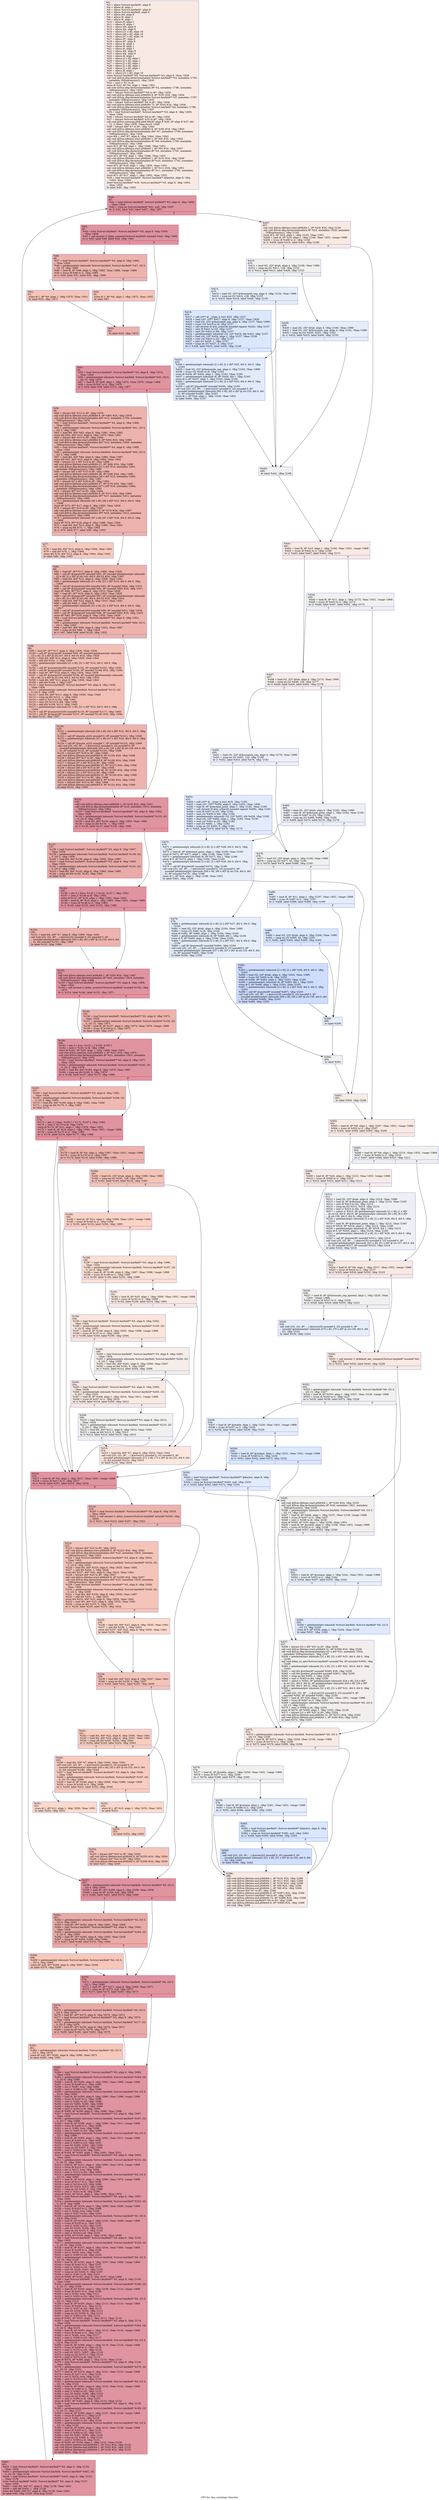 digraph "CFG for 'key_warnings' function" {
	label="CFG for 'key_warnings' function";

	Node0x237b130 [shape=record,color="#3d50c3ff", style=filled, fillcolor="#efcebd70",label="{%2:\l  %3 = alloca %struct.keyfield*, align 8\l  %4 = alloca i8, align 1\l  %5 = alloca %struct.keyfield*, align 8\l  %6 = alloca %struct.keyfield, align 8\l  %7 = alloca i64, align 8\l  %8 = alloca i8, align 1\l  %9 = alloca i8, align 1\l  %10 = alloca i8, align 1\l  %11 = alloca i8, align 1\l  %12 = alloca i64, align 8\l  %13 = alloca i64, align 8\l  %14 = alloca [21 x i8], align 16\l  %15 = alloca [46 x i8], align 16\l  %16 = alloca [47 x i8], align 16\l  %17 = alloca i8*, align 8\l  %18 = alloca i8*, align 8\l  %19 = alloca i8, align 1\l  %20 = alloca i8, align 1\l  %21 = alloca i8, align 1\l  %22 = alloca i64, align 8\l  %23 = alloca i64, align 8\l  %24 = alloca i8, align 1\l  %25 = alloca [2 x i8], align 1\l  %26 = alloca [2 x i8], align 1\l  %27 = alloca [2 x i8], align 1\l  %28 = alloca [2 x i8], align 1\l  %29 = alloca [2 x i8], align 1\l  %30 = alloca i8, align 1\l  %31 = alloca [31 x i8], align 16\l  store %struct.keyfield* %0, %struct.keyfield** %3, align 8, !tbaa !1826\l  call void @llvm.dbg.declare(metadata %struct.keyfield** %3, metadata !1785,\l... metadata !DIExpression()), !dbg !1830\l  %32 = zext i1 %1 to i8\l  store i8 %32, i8* %4, align 1, !tbaa !1831\l  call void @llvm.dbg.declare(metadata i8* %4, metadata !1786, metadata\l... !DIExpression()), !dbg !1833\l  %33 = bitcast %struct.keyfield** %5 to i8*, !dbg !1834\l  call void @llvm.lifetime.start.p0i8(i64 8, i8* %33) #24, !dbg !1834\l  call void @llvm.dbg.declare(metadata %struct.keyfield** %5, metadata !1787,\l... metadata !DIExpression()), !dbg !1835\l  %34 = bitcast %struct.keyfield* %6 to i8*, !dbg !1836\l  call void @llvm.lifetime.start.p0i8(i64 72, i8* %34) #24, !dbg !1836\l  call void @llvm.dbg.declare(metadata %struct.keyfield* %6, metadata !1788,\l... metadata !DIExpression()), !dbg !1837\l  %35 = load %struct.keyfield*, %struct.keyfield** %3, align 8, !dbg !1838,\l... !tbaa !1826\l  %36 = bitcast %struct.keyfield* %6 to i8*, !dbg !1839\l  %37 = bitcast %struct.keyfield* %35 to i8*, !dbg !1839\l  call void @llvm.memcpy.p0i8.p0i8.i64(i8* align 8 %36, i8* align 8 %37, i64\l... 72, i1 false), !dbg !1839, !tbaa.struct !1840\l  %38 = bitcast i64* %7 to i8*, !dbg !1843\l  call void @llvm.lifetime.start.p0i8(i64 8, i8* %38) #24, !dbg !1843\l  call void @llvm.dbg.declare(metadata i64* %7, metadata !1789, metadata\l... !DIExpression()), !dbg !1844\l  store i64 1, i64* %7, align 8, !dbg !1844, !tbaa !1841\l  call void @llvm.lifetime.start.p0i8(i64 1, i8* %8) #24, !dbg !1845\l  call void @llvm.dbg.declare(metadata i8* %8, metadata !1790, metadata\l... !DIExpression()), !dbg !1846\l  store i8 0, i8* %8, align 1, !dbg !1846, !tbaa !1831\l  call void @llvm.lifetime.start.p0i8(i64 1, i8* %9) #24, !dbg !1847\l  call void @llvm.dbg.declare(metadata i8* %9, metadata !1791, metadata\l... !DIExpression()), !dbg !1848\l  store i8 0, i8* %9, align 1, !dbg !1848, !tbaa !1831\l  call void @llvm.lifetime.start.p0i8(i64 1, i8* %10) #24, !dbg !1849\l  call void @llvm.dbg.declare(metadata i8* %10, metadata !1792, metadata\l... !DIExpression()), !dbg !1850\l  store i8 0, i8* %10, align 1, !dbg !1850, !tbaa !1831\l  call void @llvm.lifetime.start.p0i8(i64 1, i8* %11) #24, !dbg !1851\l  call void @llvm.dbg.declare(metadata i8* %11, metadata !1793, metadata\l... !DIExpression()), !dbg !1852\l  store i8 0, i8* %11, align 1, !dbg !1852, !tbaa !1831\l  %39 = load %struct.keyfield*, %struct.keyfield** @keylist, align 8, !dbg\l... !1853, !tbaa !1826\l  store %struct.keyfield* %39, %struct.keyfield** %5, align 8, !dbg !1854,\l... !tbaa !1826\l  br label %40, !dbg !1855\l}"];
	Node0x237b130 -> Node0x237b600;
	Node0x237b600 [shape=record,color="#b70d28ff", style=filled, fillcolor="#b70d2870",label="{%40:\l40:                                               \l  %41 = load %struct.keyfield*, %struct.keyfield** %5, align 8, !dbg !1856,\l... !tbaa !1826\l  %42 = icmp ne %struct.keyfield* %41, null, !dbg !1857\l  br i1 %42, label %43, label %407, !dbg !1857\l|{<s0>T|<s1>F}}"];
	Node0x237b600:s0 -> Node0x237b650;
	Node0x237b600:s1 -> Node0x237c5a0;
	Node0x237b650 [shape=record,color="#b70d28ff", style=filled, fillcolor="#b70d2870",label="{%43:\l43:                                               \l  %44 = load %struct.keyfield*, %struct.keyfield** %5, align 8, !dbg !1858,\l... !tbaa !1826\l  %45 = call zeroext i1 @key_numeric(%struct.keyfield* noundef %44), !dbg !1860\l  br i1 %45, label %46, label %54, !dbg !1861\l|{<s0>T|<s1>F}}"];
	Node0x237b650:s0 -> Node0x237b6a0;
	Node0x237b650:s1 -> Node0x237b7e0;
	Node0x237b6a0 [shape=record,color="#3d50c3ff", style=filled, fillcolor="#d6524470",label="{%46:\l46:                                               \l  %47 = load %struct.keyfield*, %struct.keyfield** %5, align 8, !dbg !1862,\l... !tbaa !1826\l  %48 = getelementptr inbounds %struct.keyfield, %struct.keyfield* %47, i32 0,\l... i32 10, !dbg !1865\l  %49 = load i8, i8* %48, align 4, !dbg !1865, !tbaa !1866, !range !1868\l  %50 = trunc i8 %49 to i1, !dbg !1865\l  br i1 %50, label %51, label %52, !dbg !1869\l|{<s0>T|<s1>F}}"];
	Node0x237b6a0:s0 -> Node0x237b6f0;
	Node0x237b6a0:s1 -> Node0x237b740;
	Node0x237b6f0 [shape=record,color="#3d50c3ff", style=filled, fillcolor="#e97a5f70",label="{%51:\l51:                                               \l  store i8 1, i8* %9, align 1, !dbg !1870, !tbaa !1831\l  br label %53, !dbg !1871\l}"];
	Node0x237b6f0 -> Node0x237b790;
	Node0x237b740 [shape=record,color="#3d50c3ff", style=filled, fillcolor="#e97a5f70",label="{%52:\l52:                                               \l  store i8 1, i8* %8, align 1, !dbg !1872, !tbaa !1831\l  br label %53\l}"];
	Node0x237b740 -> Node0x237b790;
	Node0x237b790 [shape=record,color="#3d50c3ff", style=filled, fillcolor="#d6524470",label="{%53:\l53:                                               \l  br label %54, !dbg !1873\l}"];
	Node0x237b790 -> Node0x237b7e0;
	Node0x237b7e0 [shape=record,color="#b70d28ff", style=filled, fillcolor="#b70d2870",label="{%54:\l54:                                               \l  %55 = load %struct.keyfield*, %struct.keyfield** %5, align 8, !dbg !1874,\l... !tbaa !1826\l  %56 = getelementptr inbounds %struct.keyfield, %struct.keyfield* %55, i32 0,\l... i32 15, !dbg !1875\l  %57 = load i8, i8* %56, align 1, !dbg !1875, !tbaa !1876, !range !1868\l  %58 = trunc i8 %57 to i1, !dbg !1875\l  br i1 %58, label %59, label %132, !dbg !1877\l|{<s0>T|<s1>F}}"];
	Node0x237b7e0:s0 -> Node0x237b830;
	Node0x237b7e0:s1 -> Node0x237b9c0;
	Node0x237b830 [shape=record,color="#3d50c3ff", style=filled, fillcolor="#d6524470",label="{%59:\l59:                                               \l  %60 = bitcast i64* %12 to i8*, !dbg !1878\l  call void @llvm.lifetime.start.p0i8(i64 8, i8* %60) #24, !dbg !1878\l  call void @llvm.dbg.declare(metadata i64* %12, metadata !1794, metadata\l... !DIExpression()), !dbg !1879\l  %61 = load %struct.keyfield*, %struct.keyfield** %5, align 8, !dbg !1880,\l... !tbaa !1826\l  %62 = getelementptr inbounds %struct.keyfield, %struct.keyfield* %61, i32 0,\l... i32 0, !dbg !1881\l  %63 = load i64, i64* %62, align 8, !dbg !1881, !tbaa !1882\l  store i64 %63, i64* %12, align 8, !dbg !1879, !tbaa !1841\l  %64 = bitcast i64* %13 to i8*, !dbg !1883\l  call void @llvm.lifetime.start.p0i8(i64 8, i8* %64) #24, !dbg !1883\l  call void @llvm.dbg.declare(metadata i64* %13, metadata !1800, metadata\l... !DIExpression()), !dbg !1884\l  %65 = load %struct.keyfield*, %struct.keyfield** %5, align 8, !dbg !1885,\l... !tbaa !1826\l  %66 = getelementptr inbounds %struct.keyfield, %struct.keyfield* %65, i32 0,\l... i32 2, !dbg !1886\l  %67 = load i64, i64* %66, align 8, !dbg !1886, !tbaa !1887\l  store i64 %67, i64* %13, align 8, !dbg !1884, !tbaa !1841\l  %68 = bitcast [21 x i8]* %14 to i8*, !dbg !1888\l  call void @llvm.lifetime.start.p0i8(i64 21, i8* %68) #24, !dbg !1888\l  call void @llvm.dbg.declare(metadata [21 x i8]* %14, metadata !1801,\l... metadata !DIExpression()), !dbg !1889\l  %69 = bitcast [46 x i8]* %15 to i8*, !dbg !1890\l  call void @llvm.lifetime.start.p0i8(i64 46, i8* %69) #24, !dbg !1890\l  call void @llvm.dbg.declare(metadata [46 x i8]* %15, metadata !1805,\l... metadata !DIExpression()), !dbg !1891\l  %70 = bitcast [47 x i8]* %16 to i8*, !dbg !1892\l  call void @llvm.lifetime.start.p0i8(i64 47, i8* %70) #24, !dbg !1892\l  call void @llvm.dbg.declare(metadata [47 x i8]* %16, metadata !1809,\l... metadata !DIExpression()), !dbg !1893\l  %71 = bitcast i8** %17 to i8*, !dbg !1894\l  call void @llvm.lifetime.start.p0i8(i64 8, i8* %71) #24, !dbg !1894\l  call void @llvm.dbg.declare(metadata i8** %17, metadata !1811, metadata\l... !DIExpression()), !dbg !1895\l  %72 = getelementptr inbounds [46 x i8], [46 x i8]* %15, i64 0, i64 0, !dbg\l... !1896\l  store i8* %72, i8** %17, align 8, !dbg !1895, !tbaa !1826\l  %73 = bitcast i8** %18 to i8*, !dbg !1897\l  call void @llvm.lifetime.start.p0i8(i64 8, i8* %73) #24, !dbg !1897\l  call void @llvm.dbg.declare(metadata i8** %18, metadata !1812, metadata\l... !DIExpression()), !dbg !1898\l  %74 = getelementptr inbounds [47 x i8], [47 x i8]* %16, i64 0, i64 0, !dbg\l... !1899\l  store i8* %74, i8** %18, align 8, !dbg !1898, !tbaa !1826\l  %75 = load i64, i64* %12, align 8, !dbg !1900, !tbaa !1841\l  %76 = icmp eq i64 %75, -1, !dbg !1902\l  br i1 %76, label %77, label %80, !dbg !1903\l|{<s0>T|<s1>F}}"];
	Node0x237b830:s0 -> Node0x237b880;
	Node0x237b830:s1 -> Node0x237b8d0;
	Node0x237b880 [shape=record,color="#3d50c3ff", style=filled, fillcolor="#ef886b70",label="{%77:\l77:                                               \l  %78 = load i64, i64* %12, align 8, !dbg !1904, !tbaa !1841\l  %79 = add i64 %78, 1, !dbg !1904\l  store i64 %79, i64* %12, align 8, !dbg !1904, !tbaa !1841\l  br label %80, !dbg !1905\l}"];
	Node0x237b880 -> Node0x237b8d0;
	Node0x237b8d0 [shape=record,color="#3d50c3ff", style=filled, fillcolor="#d6524470",label="{%80:\l80:                                               \l  %81 = load i8*, i8** %17, align 8, !dbg !1906, !tbaa !1826\l  %82 = call i8* @stpcpy(i8* noundef %81, i8* noundef getelementptr inbounds\l... ([2 x i8], [2 x i8]* @.str.145, i64 0, i64 0)) #24, !dbg !1907\l  %83 = load i64, i64* %12, align 8, !dbg !1908, !tbaa !1841\l  %84 = getelementptr inbounds [21 x i8], [21 x i8]* %14, i64 0, i64 0, !dbg\l... !1909\l  %85 = call i8* @umaxtostr(i64 noundef %83, i8* noundef %84), !dbg !1910\l  %86 = call i8* @stpcpy(i8* noundef %82, i8* noundef %85) #24, !dbg !1911\l  store i8* %86, i8** %17, align 8, !dbg !1912, !tbaa !1826\l  %87 = load i8*, i8** %18, align 8, !dbg !1913, !tbaa !1826\l  %88 = call i8* @stpcpy(i8* noundef %87, i8* noundef getelementptr inbounds\l... ([4 x i8], [4 x i8]* @.str.146, i64 0, i64 0)) #24, !dbg !1914\l  %89 = load i64, i64* %12, align 8, !dbg !1915, !tbaa !1841\l  %90 = add i64 %89, 1, !dbg !1916\l  %91 = getelementptr inbounds [21 x i8], [21 x i8]* %14, i64 0, i64 0, !dbg\l... !1917\l  %92 = call i8* @umaxtostr(i64 noundef %90, i8* noundef %91), !dbg !1918\l  %93 = call i8* @stpcpy(i8* noundef %88, i8* noundef %92) #24, !dbg !1919\l  store i8* %93, i8** %18, align 8, !dbg !1920, !tbaa !1826\l  %94 = load %struct.keyfield*, %struct.keyfield** %5, align 8, !dbg !1921,\l... !tbaa !1826\l  %95 = getelementptr inbounds %struct.keyfield, %struct.keyfield* %94, i32 0,\l... i32 2, !dbg !1923\l  %96 = load i64, i64* %95, align 8, !dbg !1923, !tbaa !1887\l  %97 = icmp ne i64 %96, -1, !dbg !1924\l  br i1 %97, label %98, label %120, !dbg !1925\l|{<s0>T|<s1>F}}"];
	Node0x237b8d0:s0 -> Node0x237b920;
	Node0x237b8d0:s1 -> Node0x237b970;
	Node0x237b920 [shape=record,color="#3d50c3ff", style=filled, fillcolor="#e36c5570",label="{%98:\l98:                                               \l  %99 = load i8*, i8** %17, align 8, !dbg !1926, !tbaa !1826\l  %100 = call i8* @stpcpy(i8* noundef %99, i8* noundef getelementptr inbounds\l... ([3 x i8], [3 x i8]* @.str.147, i64 0, i64 0)) #24, !dbg !1928\l  %101 = load i64, i64* %13, align 8, !dbg !1929, !tbaa !1841\l  %102 = add i64 %101, 1, !dbg !1930\l  %103 = getelementptr inbounds [21 x i8], [21 x i8]* %14, i64 0, i64 0, !dbg\l... !1931\l  %104 = call i8* @umaxtostr(i64 noundef %102, i8* noundef %103), !dbg !1932\l  %105 = call i8* @stpcpy(i8* noundef %100, i8* noundef %104) #24, !dbg !1933\l  %106 = load i8*, i8** %18, align 8, !dbg !1934, !tbaa !1826\l  %107 = call i8* @stpcpy(i8* noundef %106, i8* noundef getelementptr inbounds\l... ([2 x i8], [2 x i8]* @.str.148, i64 0, i64 0)) #24, !dbg !1935\l  %108 = load i64, i64* %13, align 8, !dbg !1936, !tbaa !1841\l  %109 = add i64 %108, 1, !dbg !1937\l  %110 = load %struct.keyfield*, %struct.keyfield** %5, align 8, !dbg !1938,\l... !tbaa !1826\l  %111 = getelementptr inbounds %struct.keyfield, %struct.keyfield* %110, i32\l... 0, i32 3, !dbg !1939\l  %112 = load i64, i64* %111, align 8, !dbg !1939, !tbaa !1940\l  %113 = icmp eq i64 %112, -1, !dbg !1941\l  %114 = zext i1 %113 to i32, !dbg !1941\l  %115 = sext i32 %114 to i64, !dbg !1942\l  %116 = add i64 %109, %115, !dbg !1943\l  %117 = getelementptr inbounds [21 x i8], [21 x i8]* %14, i64 0, i64 0, !dbg\l... !1944\l  %118 = call i8* @umaxtostr(i64 noundef %116, i8* noundef %117), !dbg !1945\l  %119 = call i8* @stpcpy(i8* noundef %107, i8* noundef %118) #24, !dbg !1946\l  br label %120, !dbg !1947\l}"];
	Node0x237b920 -> Node0x237b970;
	Node0x237b970 [shape=record,color="#3d50c3ff", style=filled, fillcolor="#d6524470",label="{%120:\l120:                                              \l  %121 = getelementptr inbounds [46 x i8], [46 x i8]* %15, i64 0, i64 0, !dbg\l... !1948\l  %122 = call i8* @quote_n(i32 noundef 0, i8* noundef %121), !dbg !1948\l  %123 = getelementptr inbounds [47 x i8], [47 x i8]* %16, i64 0, i64 0, !dbg\l... !1948\l  %124 = call i8* @quote_n(i32 noundef 1, i8* noundef %123), !dbg !1948\l  call void (i32, i32, i8*, ...) @error(i32 noundef 0, i32 noundef 0, i8*\l... noundef getelementptr inbounds ([45 x i8], [45 x i8]* @.str.149, i64 0, i64\l... 0), i8* noundef %122, i8* noundef %124), !dbg !1948\l  %125 = bitcast i8** %18 to i8*, !dbg !1949\l  call void @llvm.lifetime.end.p0i8(i64 8, i8* %125) #24, !dbg !1949\l  %126 = bitcast i8** %17 to i8*, !dbg !1949\l  call void @llvm.lifetime.end.p0i8(i64 8, i8* %126) #24, !dbg !1949\l  %127 = bitcast [47 x i8]* %16 to i8*, !dbg !1949\l  call void @llvm.lifetime.end.p0i8(i64 47, i8* %127) #24, !dbg !1949\l  %128 = bitcast [46 x i8]* %15 to i8*, !dbg !1949\l  call void @llvm.lifetime.end.p0i8(i64 46, i8* %128) #24, !dbg !1949\l  %129 = bitcast [21 x i8]* %14 to i8*, !dbg !1949\l  call void @llvm.lifetime.end.p0i8(i64 21, i8* %129) #24, !dbg !1949\l  %130 = bitcast i64* %13 to i8*, !dbg !1949\l  call void @llvm.lifetime.end.p0i8(i64 8, i8* %130) #24, !dbg !1949\l  %131 = bitcast i64* %12 to i8*, !dbg !1949\l  call void @llvm.lifetime.end.p0i8(i64 8, i8* %131) #24, !dbg !1949\l  br label %132, !dbg !1950\l}"];
	Node0x237b970 -> Node0x237b9c0;
	Node0x237b9c0 [shape=record,color="#b70d28ff", style=filled, fillcolor="#b70d2870",label="{%132:\l132:                                              \l  call void @llvm.lifetime.start.p0i8(i64 1, i8* %19) #24, !dbg !1951\l  call void @llvm.dbg.declare(metadata i8* %19, metadata !1813, metadata\l... !DIExpression()), !dbg !1952\l  %133 = load %struct.keyfield*, %struct.keyfield** %5, align 8, !dbg !1953,\l... !tbaa !1826\l  %134 = getelementptr inbounds %struct.keyfield, %struct.keyfield* %133, i32\l... 0, i32 0, !dbg !1954\l  %135 = load i64, i64* %134, align 8, !dbg !1954, !tbaa !1882\l  %136 = icmp ne i64 %135, -1, !dbg !1955\l  br i1 %136, label %137, label %145, !dbg !1956\l|{<s0>T|<s1>F}}"];
	Node0x237b9c0:s0 -> Node0x237ba10;
	Node0x237b9c0:s1 -> Node0x237ba60;
	Node0x237ba10 [shape=record,color="#b70d28ff", style=filled, fillcolor="#cc403a70",label="{%137:\l137:                                              \l  %138 = load %struct.keyfield*, %struct.keyfield** %5, align 8, !dbg !1957,\l... !tbaa !1826\l  %139 = getelementptr inbounds %struct.keyfield, %struct.keyfield* %138, i32\l... 0, i32 2, !dbg !1958\l  %140 = load i64, i64* %139, align 8, !dbg !1958, !tbaa !1887\l  %141 = load %struct.keyfield*, %struct.keyfield** %5, align 8, !dbg !1959,\l... !tbaa !1826\l  %142 = getelementptr inbounds %struct.keyfield, %struct.keyfield* %141, i32\l... 0, i32 0, !dbg !1960\l  %143 = load i64, i64* %142, align 8, !dbg !1960, !tbaa !1882\l  %144 = icmp ult i64 %140, %143, !dbg !1961\l  br label %145\l}"];
	Node0x237ba10 -> Node0x237ba60;
	Node0x237ba60 [shape=record,color="#b70d28ff", style=filled, fillcolor="#b70d2870",label="{%145:\l145:                                              \l  %146 = phi i1 [ false, %132 ], [ %144, %137 ], !dbg !1962\l  %147 = zext i1 %146 to i8, !dbg !1952\l  store i8 %147, i8* %19, align 1, !dbg !1952, !tbaa !1831\l  %148 = load i8, i8* %19, align 1, !dbg !1963, !tbaa !1831, !range !1868\l  %149 = trunc i8 %148 to i1, !dbg !1963\l  br i1 %149, label %150, label %152, !dbg !1965\l|{<s0>T|<s1>F}}"];
	Node0x237ba60:s0 -> Node0x237bab0;
	Node0x237ba60:s1 -> Node0x237bb00;
	Node0x237bab0 [shape=record,color="#3d50c3ff", style=filled, fillcolor="#d6524470",label="{%150:\l150:                                              \l  %151 = load i64, i64* %7, align 8, !dbg !1966, !tbaa !1841\l  call void (i32, i32, i8*, ...) @error(i32 noundef 0, i32 noundef 0, i8*\l... noundef getelementptr inbounds ([43 x i8], [43 x i8]* @.str.150, i64 0, i64\l... 0), i64 noundef %151), !dbg !1966\l  br label %152, !dbg !1966\l}"];
	Node0x237bab0 -> Node0x237bb00;
	Node0x237bb00 [shape=record,color="#b70d28ff", style=filled, fillcolor="#b70d2870",label="{%152:\l152:                                              \l  call void @llvm.lifetime.start.p0i8(i64 1, i8* %20) #24, !dbg !1967\l  call void @llvm.dbg.declare(metadata i8* %20, metadata !1814, metadata\l... !DIExpression()), !dbg !1968\l  %153 = load %struct.keyfield*, %struct.keyfield** %5, align 8, !dbg !1969,\l... !tbaa !1826\l  %154 = call zeroext i1 @key_numeric(%struct.keyfield* noundef %153), !dbg\l... !1970\l  br i1 %154, label %160, label %155, !dbg !1971\l|{<s0>T|<s1>F}}"];
	Node0x237bb00:s0 -> Node0x237bba0;
	Node0x237bb00:s1 -> Node0x237bb50;
	Node0x237bb50 [shape=record,color="#3d50c3ff", style=filled, fillcolor="#d6524470",label="{%155:\l155:                                              \l  %156 = load %struct.keyfield*, %struct.keyfield** %5, align 8, !dbg !1972,\l... !tbaa !1826\l  %157 = getelementptr inbounds %struct.keyfield, %struct.keyfield* %156, i32\l... 0, i32 12, !dbg !1973\l  %158 = load i8, i8* %157, align 2, !dbg !1973, !tbaa !1974, !range !1868\l  %159 = trunc i8 %158 to i1, !dbg !1973\l  br label %160, !dbg !1971\l}"];
	Node0x237bb50 -> Node0x237bba0;
	Node0x237bba0 [shape=record,color="#b70d28ff", style=filled, fillcolor="#b70d2870",label="{%160:\l160:                                              \l  %161 = phi i1 [ true, %152 ], [ %159, %155 ]\l  %162 = zext i1 %161 to i8, !dbg !1968\l  store i8 %162, i8* %20, align 1, !dbg !1968, !tbaa !1831\l  call void @llvm.lifetime.start.p0i8(i64 1, i8* %21) #24, !dbg !1975\l  call void @llvm.dbg.declare(metadata i8* %21, metadata !1815, metadata\l... !DIExpression()), !dbg !1976\l  %163 = load %struct.keyfield*, %struct.keyfield** %5, align 8, !dbg !1977,\l... !tbaa !1826\l  %164 = getelementptr inbounds %struct.keyfield, %struct.keyfield* %163, i32\l... 0, i32 2, !dbg !1978\l  %165 = load i64, i64* %164, align 8, !dbg !1978, !tbaa !1887\l  %166 = icmp eq i64 %165, 0, !dbg !1979\l  br i1 %166, label %167, label %172, !dbg !1980\l|{<s0>T|<s1>F}}"];
	Node0x237bba0:s0 -> Node0x237bbf0;
	Node0x237bba0:s1 -> Node0x237bc40;
	Node0x237bbf0 [shape=record,color="#3d50c3ff", style=filled, fillcolor="#de614d70",label="{%167:\l167:                                              \l  %168 = load %struct.keyfield*, %struct.keyfield** %5, align 8, !dbg !1981,\l... !tbaa !1826\l  %169 = getelementptr inbounds %struct.keyfield, %struct.keyfield* %168, i32\l... 0, i32 3, !dbg !1982\l  %170 = load i64, i64* %169, align 8, !dbg !1982, !tbaa !1940\l  %171 = icmp ne i64 %170, 0, !dbg !1983\l  br label %172\l}"];
	Node0x237bbf0 -> Node0x237bc40;
	Node0x237bc40 [shape=record,color="#b70d28ff", style=filled, fillcolor="#b70d2870",label="{%172:\l172:                                              \l  %173 = phi i1 [ false, %160 ], [ %171, %167 ], !dbg !1962\l  %174 = zext i1 %173 to i8, !dbg !1976\l  store i8 %174, i8* %21, align 1, !dbg !1976, !tbaa !1831\l  %175 = load i8, i8* %19, align 1, !dbg !1984, !tbaa !1831, !range !1868\l  %176 = trunc i8 %175 to i1, !dbg !1984\l  br i1 %176, label %216, label %177, !dbg !1986\l|{<s0>T|<s1>F}}"];
	Node0x237bc40:s0 -> Node0x237bfb0;
	Node0x237bc40:s1 -> Node0x237bc90;
	Node0x237bc90 [shape=record,color="#3d50c3ff", style=filled, fillcolor="#d6524470",label="{%177:\l177:                                              \l  %178 = load i8, i8* %4, align 1, !dbg !1987, !tbaa !1831, !range !1868\l  %179 = trunc i8 %178 to i1, !dbg !1987\l  br i1 %179, label %216, label %180, !dbg !1988\l|{<s0>T|<s1>F}}"];
	Node0x237bc90:s0 -> Node0x237bfb0;
	Node0x237bc90:s1 -> Node0x237bce0;
	Node0x237bce0 [shape=record,color="#3d50c3ff", style=filled, fillcolor="#e97a5f70",label="{%180:\l180:                                              \l  %181 = load i32, i32* @tab, align 4, !dbg !1989, !tbaa !1990\l  %182 = icmp eq i32 %181, 128, !dbg !1992\l  br i1 %182, label %183, label %216, !dbg !1993\l|{<s0>T|<s1>F}}"];
	Node0x237bce0:s0 -> Node0x237bd30;
	Node0x237bce0:s1 -> Node0x237bfb0;
	Node0x237bd30 [shape=record,color="#3d50c3ff", style=filled, fillcolor="#f59c7d70",label="{%183:\l183:                                              \l  %184 = load i8, i8* %21, align 1, !dbg !1994, !tbaa !1831, !range !1868\l  %185 = trunc i8 %184 to i1, !dbg !1994\l  br i1 %185, label %216, label %186, !dbg !1995\l|{<s0>T|<s1>F}}"];
	Node0x237bd30:s0 -> Node0x237bfb0;
	Node0x237bd30:s1 -> Node0x237bd80;
	Node0x237bd80 [shape=record,color="#3d50c3ff", style=filled, fillcolor="#f7b99e70",label="{%186:\l186:                                              \l  %187 = load %struct.keyfield*, %struct.keyfield** %5, align 8, !dbg !1996,\l... !tbaa !1826\l  %188 = getelementptr inbounds %struct.keyfield, %struct.keyfield* %187, i32\l... 0, i32 6, !dbg !1997\l  %189 = load i8, i8* %188, align 8, !dbg !1997, !tbaa !1998, !range !1868\l  %190 = trunc i8 %189 to i1, !dbg !1997\l  br i1 %190, label %194, label %191, !dbg !1999\l|{<s0>T|<s1>F}}"];
	Node0x237bd80:s0 -> Node0x237be20;
	Node0x237bd80:s1 -> Node0x237bdd0;
	Node0x237bdd0 [shape=record,color="#3d50c3ff", style=filled, fillcolor="#efcebd70",label="{%191:\l191:                                              \l  %192 = load i8, i8* %20, align 1, !dbg !2000, !tbaa !1831, !range !1868\l  %193 = trunc i8 %192 to i1, !dbg !2000\l  br i1 %193, label %194, label %214, !dbg !2001\l|{<s0>T|<s1>F}}"];
	Node0x237bdd0:s0 -> Node0x237be20;
	Node0x237bdd0:s1 -> Node0x237bf60;
	Node0x237be20 [shape=record,color="#3d50c3ff", style=filled, fillcolor="#f4c5ad70",label="{%194:\l194:                                              \l  %195 = load %struct.keyfield*, %struct.keyfield** %5, align 8, !dbg !2002,\l... !tbaa !1826\l  %196 = getelementptr inbounds %struct.keyfield, %struct.keyfield* %195, i32\l... 0, i32 6, !dbg !2003\l  %197 = load i8, i8* %196, align 8, !dbg !2003, !tbaa !1998, !range !1868\l  %198 = trunc i8 %197 to i1, !dbg !2003\l  br i1 %198, label %204, label %199, !dbg !2004\l|{<s0>T|<s1>F}}"];
	Node0x237be20:s0 -> Node0x237bec0;
	Node0x237be20:s1 -> Node0x237be70;
	Node0x237be70 [shape=record,color="#3d50c3ff", style=filled, fillcolor="#e8d6cc70",label="{%199:\l199:                                              \l  %200 = load %struct.keyfield*, %struct.keyfield** %5, align 8, !dbg !2005,\l... !tbaa !1826\l  %201 = getelementptr inbounds %struct.keyfield, %struct.keyfield* %200, i32\l... 0, i32 1, !dbg !2006\l  %202 = load i64, i64* %201, align 8, !dbg !2006, !tbaa !2007\l  %203 = icmp ne i64 %202, 0, !dbg !2005\l  br i1 %203, label %214, label %204, !dbg !2008\l|{<s0>T|<s1>F}}"];
	Node0x237be70:s0 -> Node0x237bf60;
	Node0x237be70:s1 -> Node0x237bec0;
	Node0x237bec0 [shape=record,color="#3d50c3ff", style=filled, fillcolor="#efcebd70",label="{%204:\l204:                                              \l  %205 = load %struct.keyfield*, %struct.keyfield** %5, align 8, !dbg !2009,\l... !tbaa !1826\l  %206 = getelementptr inbounds %struct.keyfield, %struct.keyfield* %205, i32\l... 0, i32 7, !dbg !2010\l  %207 = load i8, i8* %206, align 1, !dbg !2010, !tbaa !2011, !range !1868\l  %208 = trunc i8 %207 to i1, !dbg !2010\l  br i1 %208, label %216, label %209, !dbg !2012\l|{<s0>T|<s1>F}}"];
	Node0x237bec0:s0 -> Node0x237bfb0;
	Node0x237bec0:s1 -> Node0x237bf10;
	Node0x237bf10 [shape=record,color="#3d50c3ff", style=filled, fillcolor="#dedcdb70",label="{%209:\l209:                                              \l  %210 = load %struct.keyfield*, %struct.keyfield** %5, align 8, !dbg !2013,\l... !tbaa !1826\l  %211 = getelementptr inbounds %struct.keyfield, %struct.keyfield* %210, i32\l... 0, i32 3, !dbg !2014\l  %212 = load i64, i64* %211, align 8, !dbg !2014, !tbaa !1940\l  %213 = icmp ne i64 %212, 0, !dbg !2013\l  br i1 %213, label %214, label %216, !dbg !2015\l|{<s0>T|<s1>F}}"];
	Node0x237bf10:s0 -> Node0x237bf60;
	Node0x237bf10:s1 -> Node0x237bfb0;
	Node0x237bf60 [shape=record,color="#3d50c3ff", style=filled, fillcolor="#f3c7b170",label="{%214:\l214:                                              \l  %215 = load i64, i64* %7, align 8, !dbg !2016, !tbaa !1841\l  call void (i32, i32, i8*, ...) @error(i32 noundef 0, i32 noundef 0, i8*\l... noundef getelementptr inbounds ([72 x i8], [72 x i8]* @.str.151, i64 0, i64\l... 0), i64 noundef %215), !dbg !2016\l  br label %216, !dbg !2016\l}"];
	Node0x237bf60 -> Node0x237bfb0;
	Node0x237bfb0 [shape=record,color="#b70d28ff", style=filled, fillcolor="#b70d2870",label="{%216:\l216:                                              \l  %217 = load i8, i8* %4, align 1, !dbg !2017, !tbaa !1831, !range !1868\l  %218 = trunc i8 %217 to i1, !dbg !2017\l  br i1 %218, label %257, label %219, !dbg !2018\l|{<s0>T|<s1>F}}"];
	Node0x237bfb0:s0 -> Node0x237c320;
	Node0x237bfb0:s1 -> Node0x237c000;
	Node0x237c000 [shape=record,color="#3d50c3ff", style=filled, fillcolor="#d6524470",label="{%219:\l219:                                              \l  %220 = load %struct.keyfield*, %struct.keyfield** %5, align 8, !dbg !2019,\l... !tbaa !1826\l  %221 = call zeroext i1 @key_numeric(%struct.keyfield* noundef %220), !dbg\l... !2020\l  br i1 %221, label %222, label %257, !dbg !2021\l|{<s0>T|<s1>F}}"];
	Node0x237c000:s0 -> Node0x237c050;
	Node0x237c000:s1 -> Node0x237c320;
	Node0x237c050 [shape=record,color="#3d50c3ff", style=filled, fillcolor="#e97a5f70",label="{%222:\l222:                                              \l  %223 = bitcast i64* %22 to i8*, !dbg !2022\l  call void @llvm.lifetime.start.p0i8(i64 8, i8* %223) #24, !dbg !2022\l  call void @llvm.dbg.declare(metadata i64* %22, metadata !1816, metadata\l... !DIExpression()), !dbg !2023\l  %224 = load %struct.keyfield*, %struct.keyfield** %5, align 8, !dbg !2024,\l... !tbaa !1826\l  %225 = getelementptr inbounds %struct.keyfield, %struct.keyfield* %224, i32\l... 0, i32 0, !dbg !2025\l  %226 = load i64, i64* %225, align 8, !dbg !2025, !tbaa !1882\l  %227 = add i64 %226, 1, !dbg !2026\l  store i64 %227, i64* %22, align 8, !dbg !2023, !tbaa !1841\l  %228 = bitcast i64* %23 to i8*, !dbg !2027\l  call void @llvm.lifetime.start.p0i8(i64 8, i8* %228) #24, !dbg !2027\l  call void @llvm.dbg.declare(metadata i64* %23, metadata !1819, metadata\l... !DIExpression()), !dbg !2028\l  %229 = load %struct.keyfield*, %struct.keyfield** %5, align 8, !dbg !2029,\l... !tbaa !1826\l  %230 = getelementptr inbounds %struct.keyfield, %struct.keyfield* %229, i32\l... 0, i32 2, !dbg !2030\l  %231 = load i64, i64* %230, align 8, !dbg !2030, !tbaa !1887\l  %232 = add i64 %231, 1, !dbg !2031\l  store i64 %232, i64* %23, align 8, !dbg !2028, !tbaa !1841\l  %233 = load i64, i64* %22, align 8, !dbg !2032, !tbaa !1841\l  %234 = icmp ne i64 %233, 0, !dbg !2032\l  br i1 %234, label %238, label %235, !dbg !2034\l|{<s0>T|<s1>F}}"];
	Node0x237c050:s0 -> Node0x237c0f0;
	Node0x237c050:s1 -> Node0x237c0a0;
	Node0x237c0a0 [shape=record,color="#3d50c3ff", style=filled, fillcolor="#f7a88970",label="{%235:\l235:                                              \l  %236 = load i64, i64* %22, align 8, !dbg !2035, !tbaa !1841\l  %237 = add i64 %236, 1, !dbg !2035\l  store i64 %237, i64* %22, align 8, !dbg !2035, !tbaa !1841\l  br label %238, !dbg !2036\l}"];
	Node0x237c0a0 -> Node0x237c0f0;
	Node0x237c0f0 [shape=record,color="#3d50c3ff", style=filled, fillcolor="#e97a5f70",label="{%238:\l238:                                              \l  %239 = load i64, i64* %23, align 8, !dbg !2037, !tbaa !1841\l  %240 = icmp ne i64 %239, 0, !dbg !2037\l  br i1 %240, label %241, label %245, !dbg !2039\l|{<s0>T|<s1>F}}"];
	Node0x237c0f0:s0 -> Node0x237c140;
	Node0x237c0f0:s1 -> Node0x237c190;
	Node0x237c140 [shape=record,color="#3d50c3ff", style=filled, fillcolor="#f2907270",label="{%241:\l241:                                              \l  %242 = load i64, i64* %22, align 8, !dbg !2040, !tbaa !1841\l  %243 = load i64, i64* %23, align 8, !dbg !2041, !tbaa !1841\l  %244 = icmp ult i64 %242, %243, !dbg !2042\l  br i1 %244, label %245, label %254, !dbg !2043\l|{<s0>T|<s1>F}}"];
	Node0x237c140:s0 -> Node0x237c190;
	Node0x237c140:s1 -> Node0x237c2d0;
	Node0x237c190 [shape=record,color="#3d50c3ff", style=filled, fillcolor="#f08b6e70",label="{%245:\l245:                                              \l  %246 = load i64, i64* %7, align 8, !dbg !2044, !tbaa !1841\l  call void (i32, i32, i8*, ...) @error(i32 noundef 0, i32 noundef 0, i8*\l... noundef getelementptr inbounds ([45 x i8], [45 x i8]* @.str.152, i64 0, i64\l... 0), i64 noundef %246), !dbg !2044\l  %247 = load %struct.keyfield*, %struct.keyfield** %5, align 8, !dbg !2046,\l... !tbaa !1826\l  %248 = getelementptr inbounds %struct.keyfield, %struct.keyfield* %247, i32\l... 0, i32 10, !dbg !2048\l  %249 = load i8, i8* %248, align 4, !dbg !2048, !tbaa !1866, !range !1868\l  %250 = trunc i8 %249 to i1, !dbg !2048\l  br i1 %250, label %251, label %252, !dbg !2049\l|{<s0>T|<s1>F}}"];
	Node0x237c190:s0 -> Node0x237c1e0;
	Node0x237c190:s1 -> Node0x237c230;
	Node0x237c1e0 [shape=record,color="#3d50c3ff", style=filled, fillcolor="#f7ac8e70",label="{%251:\l251:                                              \l  store i8 1, i8* %11, align 1, !dbg !2050, !tbaa !1831\l  br label %253, !dbg !2051\l}"];
	Node0x237c1e0 -> Node0x237c280;
	Node0x237c230 [shape=record,color="#3d50c3ff", style=filled, fillcolor="#f7ac8e70",label="{%252:\l252:                                              \l  store i8 1, i8* %10, align 1, !dbg !2052, !tbaa !1831\l  br label %253\l}"];
	Node0x237c230 -> Node0x237c280;
	Node0x237c280 [shape=record,color="#3d50c3ff", style=filled, fillcolor="#f08b6e70",label="{%253:\l253:                                              \l  br label %254, !dbg !2053\l}"];
	Node0x237c280 -> Node0x237c2d0;
	Node0x237c2d0 [shape=record,color="#3d50c3ff", style=filled, fillcolor="#e97a5f70",label="{%254:\l254:                                              \l  %255 = bitcast i64* %23 to i8*, !dbg !2054\l  call void @llvm.lifetime.end.p0i8(i64 8, i8* %255) #24, !dbg !2054\l  %256 = bitcast i64* %22 to i8*, !dbg !2054\l  call void @llvm.lifetime.end.p0i8(i64 8, i8* %256) #24, !dbg !2054\l  br label %257, !dbg !2055\l}"];
	Node0x237c2d0 -> Node0x237c320;
	Node0x237c320 [shape=record,color="#b70d28ff", style=filled, fillcolor="#b70d2870",label="{%257:\l257:                                              \l  %258 = getelementptr inbounds %struct.keyfield, %struct.keyfield* %6, i32 0,\l... i32 4, !dbg !2056\l  %259 = load i8*, i8** %258, align 8, !dbg !2056, !tbaa !2058\l  %260 = icmp ne i8* %259, null, !dbg !2059\l  br i1 %260, label %261, label %270, !dbg !2060\l|{<s0>T|<s1>F}}"];
	Node0x237c320:s0 -> Node0x237c370;
	Node0x237c320:s1 -> Node0x237c410;
	Node0x237c370 [shape=record,color="#b70d28ff", style=filled, fillcolor="#cc403a70",label="{%261:\l261:                                              \l  %262 = getelementptr inbounds %struct.keyfield, %struct.keyfield* %6, i32 0,\l... i32 4, !dbg !2061\l  %263 = load i8*, i8** %262, align 8, !dbg !2061, !tbaa !2058\l  %264 = load %struct.keyfield*, %struct.keyfield** %5, align 8, !dbg !2062,\l... !tbaa !1826\l  %265 = getelementptr inbounds %struct.keyfield, %struct.keyfield* %264, i32\l... 0, i32 4, !dbg !2063\l  %266 = load i8*, i8** %265, align 8, !dbg !2063, !tbaa !2058\l  %267 = icmp eq i8* %263, %266, !dbg !2064\l  br i1 %267, label %268, label %270, !dbg !2065\l|{<s0>T|<s1>F}}"];
	Node0x237c370:s0 -> Node0x237c3c0;
	Node0x237c370:s1 -> Node0x237c410;
	Node0x237c3c0 [shape=record,color="#3d50c3ff", style=filled, fillcolor="#ec7f6370",label="{%268:\l268:                                              \l  %269 = getelementptr inbounds %struct.keyfield, %struct.keyfield* %6, i32 0,\l... i32 4, !dbg !2066\l  store i8* null, i8** %269, align 8, !dbg !2067, !tbaa !2058\l  br label %270, !dbg !2068\l}"];
	Node0x237c3c0 -> Node0x237c410;
	Node0x237c410 [shape=record,color="#b70d28ff", style=filled, fillcolor="#b70d2870",label="{%270:\l270:                                              \l  %271 = getelementptr inbounds %struct.keyfield, %struct.keyfield* %6, i32 0,\l... i32 5, !dbg !2069\l  %272 = load i8*, i8** %271, align 8, !dbg !2069, !tbaa !2071\l  %273 = icmp ne i8* %272, null, !dbg !2072\l  br i1 %273, label %274, label %283, !dbg !2073\l|{<s0>T|<s1>F}}"];
	Node0x237c410:s0 -> Node0x237c460;
	Node0x237c410:s1 -> Node0x237c500;
	Node0x237c460 [shape=record,color="#b70d28ff", style=filled, fillcolor="#cc403a70",label="{%274:\l274:                                              \l  %275 = getelementptr inbounds %struct.keyfield, %struct.keyfield* %6, i32 0,\l... i32 5, !dbg !2074\l  %276 = load i8*, i8** %275, align 8, !dbg !2074, !tbaa !2071\l  %277 = load %struct.keyfield*, %struct.keyfield** %5, align 8, !dbg !2075,\l... !tbaa !1826\l  %278 = getelementptr inbounds %struct.keyfield, %struct.keyfield* %277, i32\l... 0, i32 5, !dbg !2076\l  %279 = load i8*, i8** %278, align 8, !dbg !2076, !tbaa !2071\l  %280 = icmp eq i8* %276, %279, !dbg !2077\l  br i1 %280, label %281, label %283, !dbg !2078\l|{<s0>T|<s1>F}}"];
	Node0x237c460:s0 -> Node0x237c4b0;
	Node0x237c460:s1 -> Node0x237c500;
	Node0x237c4b0 [shape=record,color="#3d50c3ff", style=filled, fillcolor="#ec7f6370",label="{%281:\l281:                                              \l  %282 = getelementptr inbounds %struct.keyfield, %struct.keyfield* %6, i32 0,\l... i32 5, !dbg !2079\l  store i8* null, i8** %282, align 8, !dbg !2080, !tbaa !2071\l  br label %283, !dbg !2081\l}"];
	Node0x237c4b0 -> Node0x237c500;
	Node0x237c500 [shape=record,color="#b70d28ff", style=filled, fillcolor="#b70d2870",label="{%283:\l283:                                              \l  %284 = load %struct.keyfield*, %struct.keyfield** %5, align 8, !dbg !2082,\l... !tbaa !1826\l  %285 = getelementptr inbounds %struct.keyfield, %struct.keyfield* %284, i32\l... 0, i32 6, !dbg !2083\l  %286 = load i8, i8* %285, align 8, !dbg !2083, !tbaa !1998, !range !1868\l  %287 = trunc i8 %286 to i1, !dbg !2083\l  %288 = xor i1 %287, true, !dbg !2084\l  %289 = zext i1 %288 to i32, !dbg !2084\l  %290 = getelementptr inbounds %struct.keyfield, %struct.keyfield* %6, i32 0,\l... i32 6, !dbg !2085\l  %291 = load i8, i8* %290, align 8, !dbg !2086, !tbaa !1998, !range !1868\l  %292 = trunc i8 %291 to i1, !dbg !2086\l  %293 = zext i1 %292 to i32, !dbg !2086\l  %294 = and i32 %293, %289, !dbg !2086\l  %295 = icmp ne i32 %294, 0, !dbg !2086\l  %296 = zext i1 %295 to i8, !dbg !2086\l  store i8 %296, i8* %290, align 8, !dbg !2086, !tbaa !1998\l  %297 = load %struct.keyfield*, %struct.keyfield** %5, align 8, !dbg !2087,\l... !tbaa !1826\l  %298 = getelementptr inbounds %struct.keyfield, %struct.keyfield* %297, i32\l... 0, i32 7, !dbg !2088\l  %299 = load i8, i8* %298, align 1, !dbg !2088, !tbaa !2011, !range !1868\l  %300 = trunc i8 %299 to i1, !dbg !2088\l  %301 = xor i1 %300, true, !dbg !2089\l  %302 = zext i1 %301 to i32, !dbg !2089\l  %303 = getelementptr inbounds %struct.keyfield, %struct.keyfield* %6, i32 0,\l... i32 7, !dbg !2090\l  %304 = load i8, i8* %303, align 1, !dbg !2091, !tbaa !2011, !range !1868\l  %305 = trunc i8 %304 to i1, !dbg !2091\l  %306 = zext i1 %305 to i32, !dbg !2091\l  %307 = and i32 %306, %302, !dbg !2091\l  %308 = icmp ne i32 %307, 0, !dbg !2091\l  %309 = zext i1 %308 to i8, !dbg !2091\l  store i8 %309, i8* %303, align 1, !dbg !2091, !tbaa !2011\l  %310 = load %struct.keyfield*, %struct.keyfield** %5, align 8, !dbg !2092,\l... !tbaa !1826\l  %311 = getelementptr inbounds %struct.keyfield, %struct.keyfield* %310, i32\l... 0, i32 12, !dbg !2093\l  %312 = load i8, i8* %311, align 2, !dbg !2093, !tbaa !1974, !range !1868\l  %313 = trunc i8 %312 to i1, !dbg !2093\l  %314 = xor i1 %313, true, !dbg !2094\l  %315 = zext i1 %314 to i32, !dbg !2094\l  %316 = getelementptr inbounds %struct.keyfield, %struct.keyfield* %6, i32 0,\l... i32 12, !dbg !2095\l  %317 = load i8, i8* %316, align 2, !dbg !2096, !tbaa !1974, !range !1868\l  %318 = trunc i8 %317 to i1, !dbg !2096\l  %319 = zext i1 %318 to i32, !dbg !2096\l  %320 = and i32 %319, %315, !dbg !2096\l  %321 = icmp ne i32 %320, 0, !dbg !2096\l  %322 = zext i1 %321 to i8, !dbg !2096\l  store i8 %322, i8* %316, align 2, !dbg !2096, !tbaa !1974\l  %323 = load %struct.keyfield*, %struct.keyfield** %5, align 8, !dbg !2097,\l... !tbaa !1826\l  %324 = getelementptr inbounds %struct.keyfield, %struct.keyfield* %323, i32\l... 0, i32 8, !dbg !2098\l  %325 = load i8, i8* %324, align 2, !dbg !2098, !tbaa !2099, !range !1868\l  %326 = trunc i8 %325 to i1, !dbg !2098\l  %327 = xor i1 %326, true, !dbg !2100\l  %328 = zext i1 %327 to i32, !dbg !2100\l  %329 = getelementptr inbounds %struct.keyfield, %struct.keyfield* %6, i32 0,\l... i32 8, !dbg !2101\l  %330 = load i8, i8* %329, align 2, !dbg !2102, !tbaa !2099, !range !1868\l  %331 = trunc i8 %330 to i1, !dbg !2102\l  %332 = zext i1 %331 to i32, !dbg !2102\l  %333 = and i32 %332, %328, !dbg !2102\l  %334 = icmp ne i32 %333, 0, !dbg !2102\l  %335 = zext i1 %334 to i8, !dbg !2102\l  store i8 %335, i8* %329, align 2, !dbg !2102, !tbaa !2099\l  %336 = load %struct.keyfield*, %struct.keyfield** %5, align 8, !dbg !2103,\l... !tbaa !1826\l  %337 = getelementptr inbounds %struct.keyfield, %struct.keyfield* %336, i32\l... 0, i32 10, !dbg !2104\l  %338 = load i8, i8* %337, align 4, !dbg !2104, !tbaa !1866, !range !1868\l  %339 = trunc i8 %338 to i1, !dbg !2104\l  %340 = xor i1 %339, true, !dbg !2105\l  %341 = zext i1 %340 to i32, !dbg !2105\l  %342 = getelementptr inbounds %struct.keyfield, %struct.keyfield* %6, i32 0,\l... i32 10, !dbg !2106\l  %343 = load i8, i8* %342, align 4, !dbg !2107, !tbaa !1866, !range !1868\l  %344 = trunc i8 %343 to i1, !dbg !2107\l  %345 = zext i1 %344 to i32, !dbg !2107\l  %346 = and i32 %345, %341, !dbg !2107\l  %347 = icmp ne i32 %346, 0, !dbg !2107\l  %348 = zext i1 %347 to i8, !dbg !2107\l  store i8 %348, i8* %342, align 4, !dbg !2107, !tbaa !1866\l  %349 = load %struct.keyfield*, %struct.keyfield** %5, align 8, !dbg !2108,\l... !tbaa !1826\l  %350 = getelementptr inbounds %struct.keyfield, %struct.keyfield* %349, i32\l... 0, i32 11, !dbg !2109\l  %351 = load i8, i8* %350, align 1, !dbg !2109, !tbaa !2110, !range !1868\l  %352 = trunc i8 %351 to i1, !dbg !2109\l  %353 = xor i1 %352, true, !dbg !2111\l  %354 = zext i1 %353 to i32, !dbg !2111\l  %355 = getelementptr inbounds %struct.keyfield, %struct.keyfield* %6, i32 0,\l... i32 11, !dbg !2112\l  %356 = load i8, i8* %355, align 1, !dbg !2113, !tbaa !2110, !range !1868\l  %357 = trunc i8 %356 to i1, !dbg !2113\l  %358 = zext i1 %357 to i32, !dbg !2113\l  %359 = and i32 %358, %354, !dbg !2113\l  %360 = icmp ne i32 %359, 0, !dbg !2113\l  %361 = zext i1 %360 to i8, !dbg !2113\l  store i8 %361, i8* %355, align 1, !dbg !2113, !tbaa !2110\l  %362 = load %struct.keyfield*, %struct.keyfield** %5, align 8, !dbg !2114,\l... !tbaa !1826\l  %363 = getelementptr inbounds %struct.keyfield, %struct.keyfield* %362, i32\l... 0, i32 9, !dbg !2115\l  %364 = load i8, i8* %363, align 1, !dbg !2115, !tbaa !2116, !range !1868\l  %365 = trunc i8 %364 to i1, !dbg !2115\l  %366 = xor i1 %365, true, !dbg !2117\l  %367 = zext i1 %366 to i32, !dbg !2117\l  %368 = getelementptr inbounds %struct.keyfield, %struct.keyfield* %6, i32 0,\l... i32 9, !dbg !2118\l  %369 = load i8, i8* %368, align 1, !dbg !2119, !tbaa !2116, !range !1868\l  %370 = trunc i8 %369 to i1, !dbg !2119\l  %371 = zext i1 %370 to i32, !dbg !2119\l  %372 = and i32 %371, %367, !dbg !2119\l  %373 = icmp ne i32 %372, 0, !dbg !2119\l  %374 = zext i1 %373 to i8, !dbg !2119\l  store i8 %374, i8* %368, align 1, !dbg !2119, !tbaa !2116\l  %375 = load %struct.keyfield*, %struct.keyfield** %5, align 8, !dbg !2120,\l... !tbaa !1826\l  %376 = getelementptr inbounds %struct.keyfield, %struct.keyfield* %375, i32\l... 0, i32 14, !dbg !2121\l  %377 = load i8, i8* %376, align 8, !dbg !2121, !tbaa !2122, !range !1868\l  %378 = trunc i8 %377 to i1, !dbg !2121\l  %379 = xor i1 %378, true, !dbg !2123\l  %380 = zext i1 %379 to i32, !dbg !2123\l  %381 = getelementptr inbounds %struct.keyfield, %struct.keyfield* %6, i32 0,\l... i32 14, !dbg !2124\l  %382 = load i8, i8* %381, align 8, !dbg !2125, !tbaa !2122, !range !1868\l  %383 = trunc i8 %382 to i1, !dbg !2125\l  %384 = zext i1 %383 to i32, !dbg !2125\l  %385 = and i32 %384, %380, !dbg !2125\l  %386 = icmp ne i32 %385, 0, !dbg !2125\l  %387 = zext i1 %386 to i8, !dbg !2125\l  store i8 %387, i8* %381, align 8, !dbg !2125, !tbaa !2122\l  %388 = load %struct.keyfield*, %struct.keyfield** %5, align 8, !dbg !2126,\l... !tbaa !1826\l  %389 = getelementptr inbounds %struct.keyfield, %struct.keyfield* %388, i32\l... 0, i32 13, !dbg !2127\l  %390 = load i8, i8* %389, align 1, !dbg !2127, !tbaa !2128, !range !1868\l  %391 = trunc i8 %390 to i1, !dbg !2127\l  %392 = xor i1 %391, true, !dbg !2129\l  %393 = zext i1 %392 to i32, !dbg !2129\l  %394 = getelementptr inbounds %struct.keyfield, %struct.keyfield* %6, i32 0,\l... i32 13, !dbg !2130\l  %395 = load i8, i8* %394, align 1, !dbg !2131, !tbaa !2128, !range !1868\l  %396 = trunc i8 %395 to i1, !dbg !2131\l  %397 = zext i1 %396 to i32, !dbg !2131\l  %398 = and i32 %397, %393, !dbg !2131\l  %399 = icmp ne i32 %398, 0, !dbg !2131\l  %400 = zext i1 %399 to i8, !dbg !2131\l  store i8 %400, i8* %394, align 1, !dbg !2131, !tbaa !2128\l  call void @llvm.lifetime.end.p0i8(i64 1, i8* %21) #24, !dbg !2132\l  call void @llvm.lifetime.end.p0i8(i64 1, i8* %20) #24, !dbg !2132\l  call void @llvm.lifetime.end.p0i8(i64 1, i8* %19) #24, !dbg !2132\l  br label %401, !dbg !2133\l}"];
	Node0x237c500 -> Node0x237c550;
	Node0x237c550 [shape=record,color="#b70d28ff", style=filled, fillcolor="#b70d2870",label="{%401:\l401:                                              \l  %402 = load %struct.keyfield*, %struct.keyfield** %5, align 8, !dbg !2134,\l... !tbaa !1826\l  %403 = getelementptr inbounds %struct.keyfield, %struct.keyfield* %402, i32\l... 0, i32 16, !dbg !2135\l  %404 = load %struct.keyfield*, %struct.keyfield** %403, align 8, !dbg !2135,\l... !tbaa !2136\l  store %struct.keyfield* %404, %struct.keyfield** %5, align 8, !dbg !2137,\l... !tbaa !1826\l  %405 = load i64, i64* %7, align 8, !dbg !2138, !tbaa !1841\l  %406 = add i64 %405, 1, !dbg !2138\l  store i64 %406, i64* %7, align 8, !dbg !2138, !tbaa !1841\l  br label %40, !dbg !2139, !llvm.loop !2140\l}"];
	Node0x237c550 -> Node0x237b600;
	Node0x237c5a0 [shape=record,color="#3d50c3ff", style=filled, fillcolor="#efcebd70",label="{%407:\l407:                                              \l  call void @llvm.lifetime.start.p0i8(i64 1, i8* %24) #24, !dbg !2144\l  call void @llvm.dbg.declare(metadata i8* %24, metadata !1820, metadata\l... !DIExpression()), !dbg !2145\l  store i8 0, i8* %24, align 1, !dbg !2145, !tbaa !1831\l  %408 = load i8, i8* %10, align 1, !dbg !2146, !tbaa !1831, !range !1868\l  %409 = trunc i8 %408 to i1, !dbg !2146\l  br i1 %409, label %410, label %441, !dbg !2148\l|{<s0>T|<s1>F}}"];
	Node0x237c5a0:s0 -> Node0x237c5f0;
	Node0x237c5a0:s1 -> Node0x237c7d0;
	Node0x237c5f0 [shape=record,color="#3d50c3ff", style=filled, fillcolor="#dedcdb70",label="{%410:\l410:                                              \l  %411 = load i32, i32* @tab, align 4, !dbg !2149, !tbaa !1990\l  %412 = icmp eq i32 %411, 128, !dbg !2152\l  br i1 %412, label %413, label %429, !dbg !2153\l|{<s0>T|<s1>F}}"];
	Node0x237c5f0:s0 -> Node0x237c640;
	Node0x237c5f0:s1 -> Node0x237c6e0;
	Node0x237c640 [shape=record,color="#3d50c3ff", style=filled, fillcolor="#c7d7f070",label="{%413:\l413:                                              \l  %414 = load i32, i32* @thousands_sep, align 4, !dbg !2154, !tbaa !1990\l  %415 = icmp ne i32 %414, 128, !dbg !2155\l  br i1 %415, label %416, label %440, !dbg !2156\l|{<s0>T|<s1>F}}"];
	Node0x237c640:s0 -> Node0x237c690;
	Node0x237c640:s1 -> Node0x237c780;
	Node0x237c690 [shape=record,color="#3d50c3ff", style=filled, fillcolor="#abc8fd70",label="{%416:\l416:                                              \l  %417 = call i16** @__ctype_b_loc() #25, !dbg !2157\l  %418 = load i16*, i16** %417, align 8, !dbg !2157, !tbaa !1826\l  %419 = load i32, i32* @thousands_sep, align 4, !dbg !2157, !tbaa !1990\l  %420 = trunc i32 %419 to i8, !dbg !2157\l  %421 = call zeroext i8 @to_uchar(i8 noundef signext %420), !dbg !2157\l  %422 = zext i8 %421 to i32, !dbg !2157\l  %423 = sext i32 %422 to i64, !dbg !2157\l  %424 = getelementptr inbounds i16, i16* %418, i64 %423, !dbg !2157\l  %425 = load i16, i16* %424, align 2, !dbg !2157, !tbaa !2158\l  %426 = zext i16 %425 to i32, !dbg !2157\l  %427 = and i32 %426, 1, !dbg !2157\l  %428 = icmp ne i32 %427, 0, !dbg !2157\l  br i1 %428, label %433, label %440, !dbg !2149\l|{<s0>T|<s1>F}}"];
	Node0x237c690:s0 -> Node0x237c730;
	Node0x237c690:s1 -> Node0x237c780;
	Node0x237c6e0 [shape=record,color="#3d50c3ff", style=filled, fillcolor="#c7d7f070",label="{%429:\l429:                                              \l  %430 = load i32, i32* @tab, align 4, !dbg !2160, !tbaa !1990\l  %431 = load i32, i32* @thousands_sep, align 4, !dbg !2161, !tbaa !1990\l  %432 = icmp eq i32 %430, %431, !dbg !2162\l  br i1 %432, label %433, label %440, !dbg !2153\l|{<s0>T|<s1>F}}"];
	Node0x237c6e0:s0 -> Node0x237c730;
	Node0x237c6e0:s1 -> Node0x237c780;
	Node0x237c730 [shape=record,color="#3d50c3ff", style=filled, fillcolor="#bbd1f870",label="{%433:\l433:                                              \l  %434 = getelementptr inbounds [2 x i8], [2 x i8]* %25, i64 0, i64 0, !dbg\l... !2163\l  %435 = load i32, i32* @thousands_sep, align 4, !dbg !2163, !tbaa !1990\l  %436 = trunc i32 %435 to i8, !dbg !2163\l  store i8 %436, i8* %434, align 1, !dbg !2163, !tbaa !2165\l  %437 = getelementptr inbounds i8, i8* %434, i64 1, !dbg !2163\l  store i8 0, i8* %437, align 1, !dbg !2163, !tbaa !2165\l  %438 = getelementptr inbounds [2 x i8], [2 x i8]* %25, i64 0, i64 0, !dbg\l... !2163\l  %439 = call i8* @quote(i8* noundef %438), !dbg !2163\l  call void (i32, i32, i8*, ...) @error(i32 noundef 0, i32 noundef 0, i8*\l... noundef getelementptr inbounds ([62 x i8], [62 x i8]* @.str.153, i64 0, i64\l... 0), i8* noundef %439), !dbg !2163\l  store i8 1, i8* %24, align 1, !dbg !2166, !tbaa !1831\l  br label %440, !dbg !2167\l}"];
	Node0x237c730 -> Node0x237c780;
	Node0x237c780 [shape=record,color="#3d50c3ff", style=filled, fillcolor="#dedcdb70",label="{%440:\l440:                                              \l  br label %441, !dbg !2168\l}"];
	Node0x237c780 -> Node0x237c7d0;
	Node0x237c7d0 [shape=record,color="#3d50c3ff", style=filled, fillcolor="#efcebd70",label="{%441:\l441:                                              \l  %442 = load i8, i8* %10, align 1, !dbg !2169, !tbaa !1831, !range !1868\l  %443 = trunc i8 %442 to i1, !dbg !2169\l  br i1 %443, label %447, label %444, !dbg !2171\l|{<s0>T|<s1>F}}"];
	Node0x237c7d0:s0 -> Node0x237c870;
	Node0x237c7d0:s1 -> Node0x237c820;
	Node0x237c820 [shape=record,color="#3d50c3ff", style=filled, fillcolor="#dedcdb70",label="{%444:\l444:                                              \l  %445 = load i8, i8* %11, align 1, !dbg !2172, !tbaa !1831, !range !1868\l  %446 = trunc i8 %445 to i1, !dbg !2172\l  br i1 %446, label %447, label %502, !dbg !2173\l|{<s0>T|<s1>F}}"];
	Node0x237c820:s0 -> Node0x237c870;
	Node0x237c820:s1 -> Node0x237cc80;
	Node0x237c870 [shape=record,color="#3d50c3ff", style=filled, fillcolor="#ead5c970",label="{%447:\l447:                                              \l  %448 = load i32, i32* @tab, align 4, !dbg !2174, !tbaa !1990\l  %449 = icmp eq i32 %448, 128, !dbg !2177\l  br i1 %449, label %450, label %465, !dbg !2178\l|{<s0>T|<s1>F}}"];
	Node0x237c870:s0 -> Node0x237c8c0;
	Node0x237c870:s1 -> Node0x237c960;
	Node0x237c8c0 [shape=record,color="#3d50c3ff", style=filled, fillcolor="#d4dbe670",label="{%450:\l450:                                              \l  %451 = load i32, i32* @thousands_sep, align 4, !dbg !2179, !tbaa !1990\l  %452 = icmp ne i32 %451, 128, !dbg !2180\l  br i1 %452, label %453, label %476, !dbg !2181\l|{<s0>T|<s1>F}}"];
	Node0x237c8c0:s0 -> Node0x237c910;
	Node0x237c8c0:s1 -> Node0x237ca00;
	Node0x237c910 [shape=record,color="#3d50c3ff", style=filled, fillcolor="#bbd1f870",label="{%453:\l453:                                              \l  %454 = call i16** @__ctype_b_loc() #25, !dbg !2182\l  %455 = load i16*, i16** %454, align 8, !dbg !2182, !tbaa !1826\l  %456 = load i8, i8* @decimal_point, align 1, !dbg !2182, !tbaa !2165\l  %457 = call zeroext i8 @to_uchar(i8 noundef signext %456), !dbg !2182\l  %458 = zext i8 %457 to i32, !dbg !2182\l  %459 = sext i32 %458 to i64, !dbg !2182\l  %460 = getelementptr inbounds i16, i16* %455, i64 %459, !dbg !2182\l  %461 = load i16, i16* %460, align 2, !dbg !2182, !tbaa !2158\l  %462 = zext i16 %461 to i32, !dbg !2182\l  %463 = and i32 %462, 1, !dbg !2182\l  %464 = icmp ne i32 %463, 0, !dbg !2182\l  br i1 %464, label %470, label %476, !dbg !2174\l|{<s0>T|<s1>F}}"];
	Node0x237c910:s0 -> Node0x237c9b0;
	Node0x237c910:s1 -> Node0x237ca00;
	Node0x237c960 [shape=record,color="#3d50c3ff", style=filled, fillcolor="#d4dbe670",label="{%465:\l465:                                              \l  %466 = load i32, i32* @tab, align 4, !dbg !2183, !tbaa !1990\l  %467 = load i8, i8* @decimal_point, align 1, !dbg !2184, !tbaa !2165\l  %468 = sext i8 %467 to i32, !dbg !2184\l  %469 = icmp eq i32 %466, %468, !dbg !2185\l  br i1 %469, label %470, label %476, !dbg !2178\l|{<s0>T|<s1>F}}"];
	Node0x237c960:s0 -> Node0x237c9b0;
	Node0x237c960:s1 -> Node0x237ca00;
	Node0x237c9b0 [shape=record,color="#3d50c3ff", style=filled, fillcolor="#cbd8ee70",label="{%470:\l470:                                              \l  %471 = getelementptr inbounds [2 x i8], [2 x i8]* %26, i64 0, i64 0, !dbg\l... !2186\l  %472 = load i8, i8* @decimal_point, align 1, !dbg !2186, !tbaa !2165\l  store i8 %472, i8* %471, align 1, !dbg !2186, !tbaa !2165\l  %473 = getelementptr inbounds i8, i8* %471, i64 1, !dbg !2186\l  store i8 0, i8* %473, align 1, !dbg !2186, !tbaa !2165\l  %474 = getelementptr inbounds [2 x i8], [2 x i8]* %26, i64 0, i64 0, !dbg\l... !2186\l  %475 = call i8* @quote(i8* noundef %474), !dbg !2186\l  call void (i32, i32, i8*, ...) @error(i32 noundef 0, i32 noundef 0, i8*\l... noundef getelementptr inbounds ([60 x i8], [60 x i8]* @.str.154, i64 0, i64\l... 0), i8* noundef %475), !dbg !2186\l  store i8 1, i8* %24, align 1, !dbg !2188, !tbaa !1831\l  br label %501, !dbg !2189\l}"];
	Node0x237c9b0 -> Node0x237cc30;
	Node0x237ca00 [shape=record,color="#3d50c3ff", style=filled, fillcolor="#dbdcde70",label="{%476:\l476:                                              \l  %477 = load i32, i32* @tab, align 4, !dbg !2190, !tbaa !1990\l  %478 = icmp eq i32 %477, 45, !dbg !2192\l  br i1 %478, label %479, label %486, !dbg !2193\l|{<s0>T|<s1>F}}"];
	Node0x237ca00:s0 -> Node0x237ca50;
	Node0x237ca00:s1 -> Node0x237caa0;
	Node0x237ca50 [shape=record,color="#3d50c3ff", style=filled, fillcolor="#c5d6f270",label="{%479:\l479:                                              \l  %480 = getelementptr inbounds [2 x i8], [2 x i8]* %27, i64 0, i64 0, !dbg\l... !2194\l  %481 = load i32, i32* @tab, align 4, !dbg !2194, !tbaa !1990\l  %482 = trunc i32 %481 to i8, !dbg !2194\l  store i8 %482, i8* %480, align 1, !dbg !2194, !tbaa !2165\l  %483 = getelementptr inbounds i8, i8* %480, i64 1, !dbg !2194\l  store i8 0, i8* %483, align 1, !dbg !2194, !tbaa !2165\l  %484 = getelementptr inbounds [2 x i8], [2 x i8]* %27, i64 0, i64 0, !dbg\l... !2194\l  %485 = call i8* @quote(i8* noundef %484), !dbg !2194\l  call void (i32, i32, i8*, ...) @error(i32 noundef 0, i32 noundef 0, i8*\l... noundef getelementptr inbounds ([57 x i8], [57 x i8]* @.str.155, i64 0, i64\l... 0), i8* noundef %485), !dbg !2194\l  br label %500, !dbg !2196\l}"];
	Node0x237ca50 -> Node0x237cbe0;
	Node0x237caa0 [shape=record,color="#3d50c3ff", style=filled, fillcolor="#c5d6f270",label="{%486:\l486:                                              \l  %487 = load i8, i8* %11, align 1, !dbg !2197, !tbaa !1831, !range !1868\l  %488 = trunc i8 %487 to i1, !dbg !2197\l  br i1 %488, label %489, label %499, !dbg !2199\l|{<s0>T|<s1>F}}"];
	Node0x237caa0:s0 -> Node0x237caf0;
	Node0x237caa0:s1 -> Node0x237cb90;
	Node0x237caf0 [shape=record,color="#3d50c3ff", style=filled, fillcolor="#abc8fd70",label="{%489:\l489:                                              \l  %490 = load i32, i32* @tab, align 4, !dbg !2200, !tbaa !1990\l  %491 = icmp eq i32 %490, 43, !dbg !2201\l  br i1 %491, label %492, label %499, !dbg !2202\l|{<s0>T|<s1>F}}"];
	Node0x237caf0:s0 -> Node0x237cb40;
	Node0x237caf0:s1 -> Node0x237cb90;
	Node0x237cb40 [shape=record,color="#3d50c3ff", style=filled, fillcolor="#8fb1fe70",label="{%492:\l492:                                              \l  %493 = getelementptr inbounds [2 x i8], [2 x i8]* %28, i64 0, i64 0, !dbg\l... !2203\l  %494 = load i32, i32* @tab, align 4, !dbg !2203, !tbaa !1990\l  %495 = trunc i32 %494 to i8, !dbg !2203\l  store i8 %495, i8* %493, align 1, !dbg !2203, !tbaa !2165\l  %496 = getelementptr inbounds i8, i8* %493, i64 1, !dbg !2203\l  store i8 0, i8* %496, align 1, !dbg !2203, !tbaa !2165\l  %497 = getelementptr inbounds [2 x i8], [2 x i8]* %28, i64 0, i64 0, !dbg\l... !2203\l  %498 = call i8* @quote(i8* noundef %497), !dbg !2203\l  call void (i32, i32, i8*, ...) @error(i32 noundef 0, i32 noundef 0, i8*\l... noundef getelementptr inbounds ([56 x i8], [56 x i8]* @.str.156, i64 0, i64\l... 0), i8* noundef %498), !dbg !2203\l  br label %499, !dbg !2205\l}"];
	Node0x237cb40 -> Node0x237cb90;
	Node0x237cb90 [shape=record,color="#3d50c3ff", style=filled, fillcolor="#c5d6f270",label="{%499:\l499:                                              \l  br label %500\l}"];
	Node0x237cb90 -> Node0x237cbe0;
	Node0x237cbe0 [shape=record,color="#3d50c3ff", style=filled, fillcolor="#dbdcde70",label="{%500:\l500:                                              \l  br label %501\l}"];
	Node0x237cbe0 -> Node0x237cc30;
	Node0x237cc30 [shape=record,color="#3d50c3ff", style=filled, fillcolor="#ead5c970",label="{%501:\l501:                                              \l  br label %502, !dbg !2206\l}"];
	Node0x237cc30 -> Node0x237cc80;
	Node0x237cc80 [shape=record,color="#3d50c3ff", style=filled, fillcolor="#efcebd70",label="{%502:\l502:                                              \l  %503 = load i8, i8* %8, align 1, !dbg !2207, !tbaa !1831, !range !1868\l  %504 = trunc i8 %503 to i1, !dbg !2207\l  br i1 %504, label %508, label %505, !dbg !2209\l|{<s0>T|<s1>F}}"];
	Node0x237cc80:s0 -> Node0x237cd20;
	Node0x237cc80:s1 -> Node0x237ccd0;
	Node0x237ccd0 [shape=record,color="#3d50c3ff", style=filled, fillcolor="#dedcdb70",label="{%505:\l505:                                              \l  %506 = load i8, i8* %9, align 1, !dbg !2210, !tbaa !1831, !range !1868\l  %507 = trunc i8 %506 to i1, !dbg !2210\l  br i1 %507, label %508, label %523, !dbg !2211\l|{<s0>T|<s1>F}}"];
	Node0x237ccd0:s0 -> Node0x237cd20;
	Node0x237ccd0:s1 -> Node0x237cdc0;
	Node0x237cd20 [shape=record,color="#3d50c3ff", style=filled, fillcolor="#ead5c970",label="{%508:\l508:                                              \l  %509 = load i8, i8* %24, align 1, !dbg !2212, !tbaa !1831, !range !1868\l  %510 = trunc i8 %509 to i1, !dbg !2212\l  br i1 %510, label %523, label %511, !dbg !2213\l|{<s0>T|<s1>F}}"];
	Node0x237cd20:s0 -> Node0x237cdc0;
	Node0x237cd20:s1 -> Node0x237cd70;
	Node0x237cd70 [shape=record,color="#3d50c3ff", style=filled, fillcolor="#d4dbe670",label="{%511:\l511:                                              \l  %512 = load i32, i32* @tab, align 4, !dbg !2214, !tbaa !1990\l  %513 = load i8, i8* @decimal_point, align 1, !dbg !2214, !tbaa !2165\l  %514 = sext i8 %513 to i32, !dbg !2214\l  %515 = icmp eq i32 %512, %514, !dbg !2214\l  %516 = zext i1 %515 to i64, !dbg !2214\l  %517 = select i1 %515, i8* getelementptr inbounds ([1 x i8], [1 x i8]*\l... @.str.24, i64 0, i64 0), i8* getelementptr inbounds ([6 x i8], [6 x i8]*\l... @.str.158, i64 0, i64 0), !dbg !2214\l  %518 = getelementptr inbounds [2 x i8], [2 x i8]* %29, i64 0, i64 0, !dbg\l... !2214\l  %519 = load i8, i8* @decimal_point, align 1, !dbg !2214, !tbaa !2165\l  store i8 %519, i8* %518, align 1, !dbg !2214, !tbaa !2165\l  %520 = getelementptr inbounds i8, i8* %518, i64 1, !dbg !2214\l  store i8 0, i8* %520, align 1, !dbg !2214, !tbaa !2165\l  %521 = getelementptr inbounds [2 x i8], [2 x i8]* %29, i64 0, i64 0, !dbg\l... !2214\l  %522 = call i8* @quote(i8* noundef %521), !dbg !2214\l  call void (i32, i32, i8*, ...) @error(i32 noundef 0, i32 noundef 0, i8*\l... noundef getelementptr inbounds ([51 x i8], [51 x i8]* @.str.157, i64 0, i64\l... 0), i8* noundef %517, i8* noundef %522), !dbg !2214\l  br label %523, !dbg !2216\l}"];
	Node0x237cd70 -> Node0x237cdc0;
	Node0x237cdc0 [shape=record,color="#3d50c3ff", style=filled, fillcolor="#efcebd70",label="{%523:\l523:                                              \l  %524 = load i8, i8* %8, align 1, !dbg !2217, !tbaa !1831, !range !1868\l  %525 = trunc i8 %524 to i1, !dbg !2217\l  br i1 %525, label %526, label %530, !dbg !2219\l|{<s0>T|<s1>F}}"];
	Node0x237cdc0:s0 -> Node0x237ce10;
	Node0x237cdc0:s1 -> Node0x237ceb0;
	Node0x237ce10 [shape=record,color="#3d50c3ff", style=filled, fillcolor="#dedcdb70",label="{%526:\l526:                                              \l  %527 = load i8, i8* @thousands_sep_ignored, align 1, !dbg !2220, !tbaa\l... !1831, !range !1868\l  %528 = trunc i8 %527 to i1, !dbg !2220\l  br i1 %528, label %529, label %530, !dbg !2221\l|{<s0>T|<s1>F}}"];
	Node0x237ce10:s0 -> Node0x237ce60;
	Node0x237ce10:s1 -> Node0x237ceb0;
	Node0x237ce60 [shape=record,color="#3d50c3ff", style=filled, fillcolor="#c7d7f070",label="{%529:\l529:                                              \l  call void (i32, i32, i8*, ...) @error(i32 noundef 0, i32 noundef 0, i8*\l... noundef getelementptr inbounds ([70 x i8], [70 x i8]* @.str.159, i64 0, i64\l... 0)), !dbg !2222\l  br label %530, !dbg !2224\l}"];
	Node0x237ce60 -> Node0x237ceb0;
	Node0x237ceb0 [shape=record,color="#3d50c3ff", style=filled, fillcolor="#efcebd70",label="{%530:\l530:                                              \l  %531 = call zeroext i1 @default_key_compare(%struct.keyfield* noundef %6),\l... !dbg !2225\l  br i1 %531, label %532, label %545, !dbg !2226\l|{<s0>T|<s1>F}}"];
	Node0x237ceb0:s0 -> Node0x237cf00;
	Node0x237ceb0:s1 -> Node0x237d040;
	Node0x237cf00 [shape=record,color="#3d50c3ff", style=filled, fillcolor="#dedcdb70",label="{%532:\l532:                                              \l  %533 = getelementptr inbounds %struct.keyfield, %struct.keyfield* %6, i32 0,\l... i32 13, !dbg !2227\l  %534 = load i8, i8* %533, align 1, !dbg !2227, !tbaa !2128, !range !1868\l  %535 = trunc i8 %534 to i1, !dbg !2227\l  br i1 %535, label %536, label %572, !dbg !2228\l|{<s0>T|<s1>F}}"];
	Node0x237cf00:s0 -> Node0x237cf50;
	Node0x237cf00:s1 -> Node0x237d180;
	Node0x237cf50 [shape=record,color="#3d50c3ff", style=filled, fillcolor="#c7d7f070",label="{%536:\l536:                                              \l  %537 = load i8, i8* @stable, align 1, !dbg !2229, !tbaa !1831, !range !1868\l  %538 = trunc i8 %537 to i1, !dbg !2229\l  br i1 %538, label %542, label %539, !dbg !2230\l|{<s0>T|<s1>F}}"];
	Node0x237cf50:s0 -> Node0x237cff0;
	Node0x237cf50:s1 -> Node0x237cfa0;
	Node0x237cfa0 [shape=record,color="#3d50c3ff", style=filled, fillcolor="#abc8fd70",label="{%539:\l539:                                              \l  %540 = load i8, i8* @unique, align 1, !dbg !2231, !tbaa !1831, !range !1868\l  %541 = trunc i8 %540 to i1, !dbg !2231\l  br i1 %541, label %542, label %572, !dbg !2232\l|{<s0>T|<s1>F}}"];
	Node0x237cfa0:s0 -> Node0x237cff0;
	Node0x237cfa0:s1 -> Node0x237d180;
	Node0x237cff0 [shape=record,color="#3d50c3ff", style=filled, fillcolor="#bbd1f870",label="{%542:\l542:                                              \l  %543 = load %struct.keyfield*, %struct.keyfield** @keylist, align 8, !dbg\l... !2233, !tbaa !1826\l  %544 = icmp ne %struct.keyfield* %543, null, !dbg !2233\l  br i1 %544, label %545, label %572, !dbg !2234\l|{<s0>T|<s1>F}}"];
	Node0x237cff0:s0 -> Node0x237d040;
	Node0x237cff0:s1 -> Node0x237d180;
	Node0x237d040 [shape=record,color="#3d50c3ff", style=filled, fillcolor="#e3d9d370",label="{%545:\l545:                                              \l  call void @llvm.lifetime.start.p0i8(i64 1, i8* %30) #24, !dbg !2235\l  call void @llvm.dbg.declare(metadata i8* %30, metadata !1821, metadata\l... !DIExpression()), !dbg !2236\l  %546 = getelementptr inbounds %struct.keyfield, %struct.keyfield* %6, i32 0,\l... i32 13, !dbg !2237\l  %547 = load i8, i8* %546, align 1, !dbg !2237, !tbaa !2128, !range !1868\l  %548 = trunc i8 %547 to i1, !dbg !2237\l  %549 = zext i1 %548 to i8, !dbg !2236\l  store i8 %549, i8* %30, align 1, !dbg !2236, !tbaa !1831\l  %550 = load i8, i8* @stable, align 1, !dbg !2238, !tbaa !1831, !range !1868\l  %551 = trunc i8 %550 to i1, !dbg !2238\l  br i1 %551, label %557, label %552, !dbg !2240\l|{<s0>T|<s1>F}}"];
	Node0x237d040:s0 -> Node0x237d130;
	Node0x237d040:s1 -> Node0x237d090;
	Node0x237d090 [shape=record,color="#3d50c3ff", style=filled, fillcolor="#cedaeb70",label="{%552:\l552:                                              \l  %553 = load i8, i8* @unique, align 1, !dbg !2241, !tbaa !1831, !range !1868\l  %554 = trunc i8 %553 to i1, !dbg !2241\l  br i1 %554, label %557, label %555, !dbg !2242\l|{<s0>T|<s1>F}}"];
	Node0x237d090:s0 -> Node0x237d130;
	Node0x237d090:s1 -> Node0x237d0e0;
	Node0x237d0e0 [shape=record,color="#3d50c3ff", style=filled, fillcolor="#b5cdfa70",label="{%555:\l555:                                              \l  %556 = getelementptr inbounds %struct.keyfield, %struct.keyfield* %6, i32 0,\l... i32 13, !dbg !2243\l  store i8 0, i8* %556, align 1, !dbg !2244, !tbaa !2128\l  br label %557, !dbg !2245\l}"];
	Node0x237d0e0 -> Node0x237d130;
	Node0x237d130 [shape=record,color="#3d50c3ff", style=filled, fillcolor="#e3d9d370",label="{%557:\l557:                                              \l  %558 = bitcast [31 x i8]* %31 to i8*, !dbg !2246\l  call void @llvm.lifetime.start.p0i8(i64 31, i8* %558) #24, !dbg !2246\l  call void @llvm.dbg.declare(metadata [31 x i8]* %31, metadata !1824,\l... metadata !DIExpression()), !dbg !2247\l  %559 = getelementptr inbounds [31 x i8], [31 x i8]* %31, i64 0, i64 0, !dbg\l... !2248\l  call void @key_to_opts(%struct.keyfield* noundef %6, i8* noundef %559), !dbg\l... !2249\l  %560 = getelementptr inbounds [31 x i8], [31 x i8]* %31, i64 0, i64 0, !dbg\l... !2250\l  %561 = call i64 @strlen(i8* noundef %560) #26, !dbg !2250\l  %562 = call i64 @select_plural(i64 noundef %561), !dbg !2250\l  %563 = icmp eq i64 %562, 1, !dbg !2250\l  %564 = zext i1 %563 to i64, !dbg !2250\l  %565 = select i1 %563, i8* getelementptr inbounds ([24 x i8], [24 x i8]*\l... @.str.161, i64 0, i64 0), i8* getelementptr inbounds ([26 x i8], [26 x i8]*\l... @.str.160, i64 0, i64 0), !dbg !2250\l  %566 = getelementptr inbounds [31 x i8], [31 x i8]* %31, i64 0, i64 0, !dbg\l... !2250\l  call void (i32, i32, i8*, ...) @error(i32 noundef 0, i32 noundef 0, i8*\l... noundef %565, i8* noundef %566), !dbg !2250\l  %567 = load i8, i8* %30, align 1, !dbg !2251, !tbaa !1831, !range !1868\l  %568 = trunc i8 %567 to i1, !dbg !2251\l  %569 = getelementptr inbounds %struct.keyfield, %struct.keyfield* %6, i32 0,\l... i32 13, !dbg !2252\l  %570 = zext i1 %568 to i8, !dbg !2253\l  store i8 %570, i8* %569, align 1, !dbg !2253, !tbaa !2128\l  %571 = bitcast [31 x i8]* %31 to i8*, !dbg !2254\l  call void @llvm.lifetime.end.p0i8(i64 31, i8* %571) #24, !dbg !2254\l  call void @llvm.lifetime.end.p0i8(i64 1, i8* %30) #24, !dbg !2254\l  br label %572, !dbg !2255\l}"];
	Node0x237d130 -> Node0x237d180;
	Node0x237d180 [shape=record,color="#3d50c3ff", style=filled, fillcolor="#efcebd70",label="{%572:\l572:                                              \l  %573 = getelementptr inbounds %struct.keyfield, %struct.keyfield* %6, i32 0,\l... i32 13, !dbg !2256\l  %574 = load i8, i8* %573, align 1, !dbg !2256, !tbaa !2128, !range !1868\l  %575 = trunc i8 %574 to i1, !dbg !2256\l  br i1 %575, label %576, label %586, !dbg !2258\l|{<s0>T|<s1>F}}"];
	Node0x237d180:s0 -> Node0x237d1d0;
	Node0x237d180:s1 -> Node0x237d310;
	Node0x237d1d0 [shape=record,color="#3d50c3ff", style=filled, fillcolor="#dedcdb70",label="{%576:\l576:                                              \l  %577 = load i8, i8* @stable, align 1, !dbg !2259, !tbaa !1831, !range !1868\l  %578 = trunc i8 %577 to i1, !dbg !2259\l  br i1 %578, label %586, label %579, !dbg !2260\l|{<s0>T|<s1>F}}"];
	Node0x237d1d0:s0 -> Node0x237d310;
	Node0x237d1d0:s1 -> Node0x237d220;
	Node0x237d220 [shape=record,color="#3d50c3ff", style=filled, fillcolor="#c7d7f070",label="{%579:\l579:                                              \l  %580 = load i8, i8* @unique, align 1, !dbg !2261, !tbaa !1831, !range !1868\l  %581 = trunc i8 %580 to i1, !dbg !2261\l  br i1 %581, label %586, label %582, !dbg !2262\l|{<s0>T|<s1>F}}"];
	Node0x237d220:s0 -> Node0x237d310;
	Node0x237d220:s1 -> Node0x237d270;
	Node0x237d270 [shape=record,color="#3d50c3ff", style=filled, fillcolor="#abc8fd70",label="{%582:\l582:                                              \l  %583 = load %struct.keyfield*, %struct.keyfield** @keylist, align 8, !dbg\l... !2263, !tbaa !1826\l  %584 = icmp ne %struct.keyfield* %583, null, !dbg !2263\l  br i1 %584, label %585, label %586, !dbg !2264\l|{<s0>T|<s1>F}}"];
	Node0x237d270:s0 -> Node0x237d2c0;
	Node0x237d270:s1 -> Node0x237d310;
	Node0x237d2c0 [shape=record,color="#3d50c3ff", style=filled, fillcolor="#96b7ff70",label="{%585:\l585:                                              \l  call void (i32, i32, i8*, ...) @error(i32 noundef 0, i32 noundef 0, i8*\l... noundef getelementptr inbounds ([51 x i8], [51 x i8]* @.str.162, i64 0, i64\l... 0)), !dbg !2265\l  br label %586, !dbg !2265\l}"];
	Node0x237d2c0 -> Node0x237d310;
	Node0x237d310 [shape=record,color="#3d50c3ff", style=filled, fillcolor="#efcebd70",label="{%586:\l586:                                              \l  call void @llvm.lifetime.end.p0i8(i64 1, i8* %24) #24, !dbg !2266\l  call void @llvm.lifetime.end.p0i8(i64 1, i8* %11) #24, !dbg !2266\l  call void @llvm.lifetime.end.p0i8(i64 1, i8* %10) #24, !dbg !2266\l  call void @llvm.lifetime.end.p0i8(i64 1, i8* %9) #24, !dbg !2266\l  call void @llvm.lifetime.end.p0i8(i64 1, i8* %8) #24, !dbg !2266\l  %587 = bitcast i64* %7 to i8*, !dbg !2266\l  call void @llvm.lifetime.end.p0i8(i64 8, i8* %587) #24, !dbg !2266\l  %588 = bitcast %struct.keyfield* %6 to i8*, !dbg !2266\l  call void @llvm.lifetime.end.p0i8(i64 72, i8* %588) #24, !dbg !2266\l  %589 = bitcast %struct.keyfield** %5 to i8*, !dbg !2266\l  call void @llvm.lifetime.end.p0i8(i64 8, i8* %589) #24, !dbg !2266\l  ret void, !dbg !2266\l}"];
}
